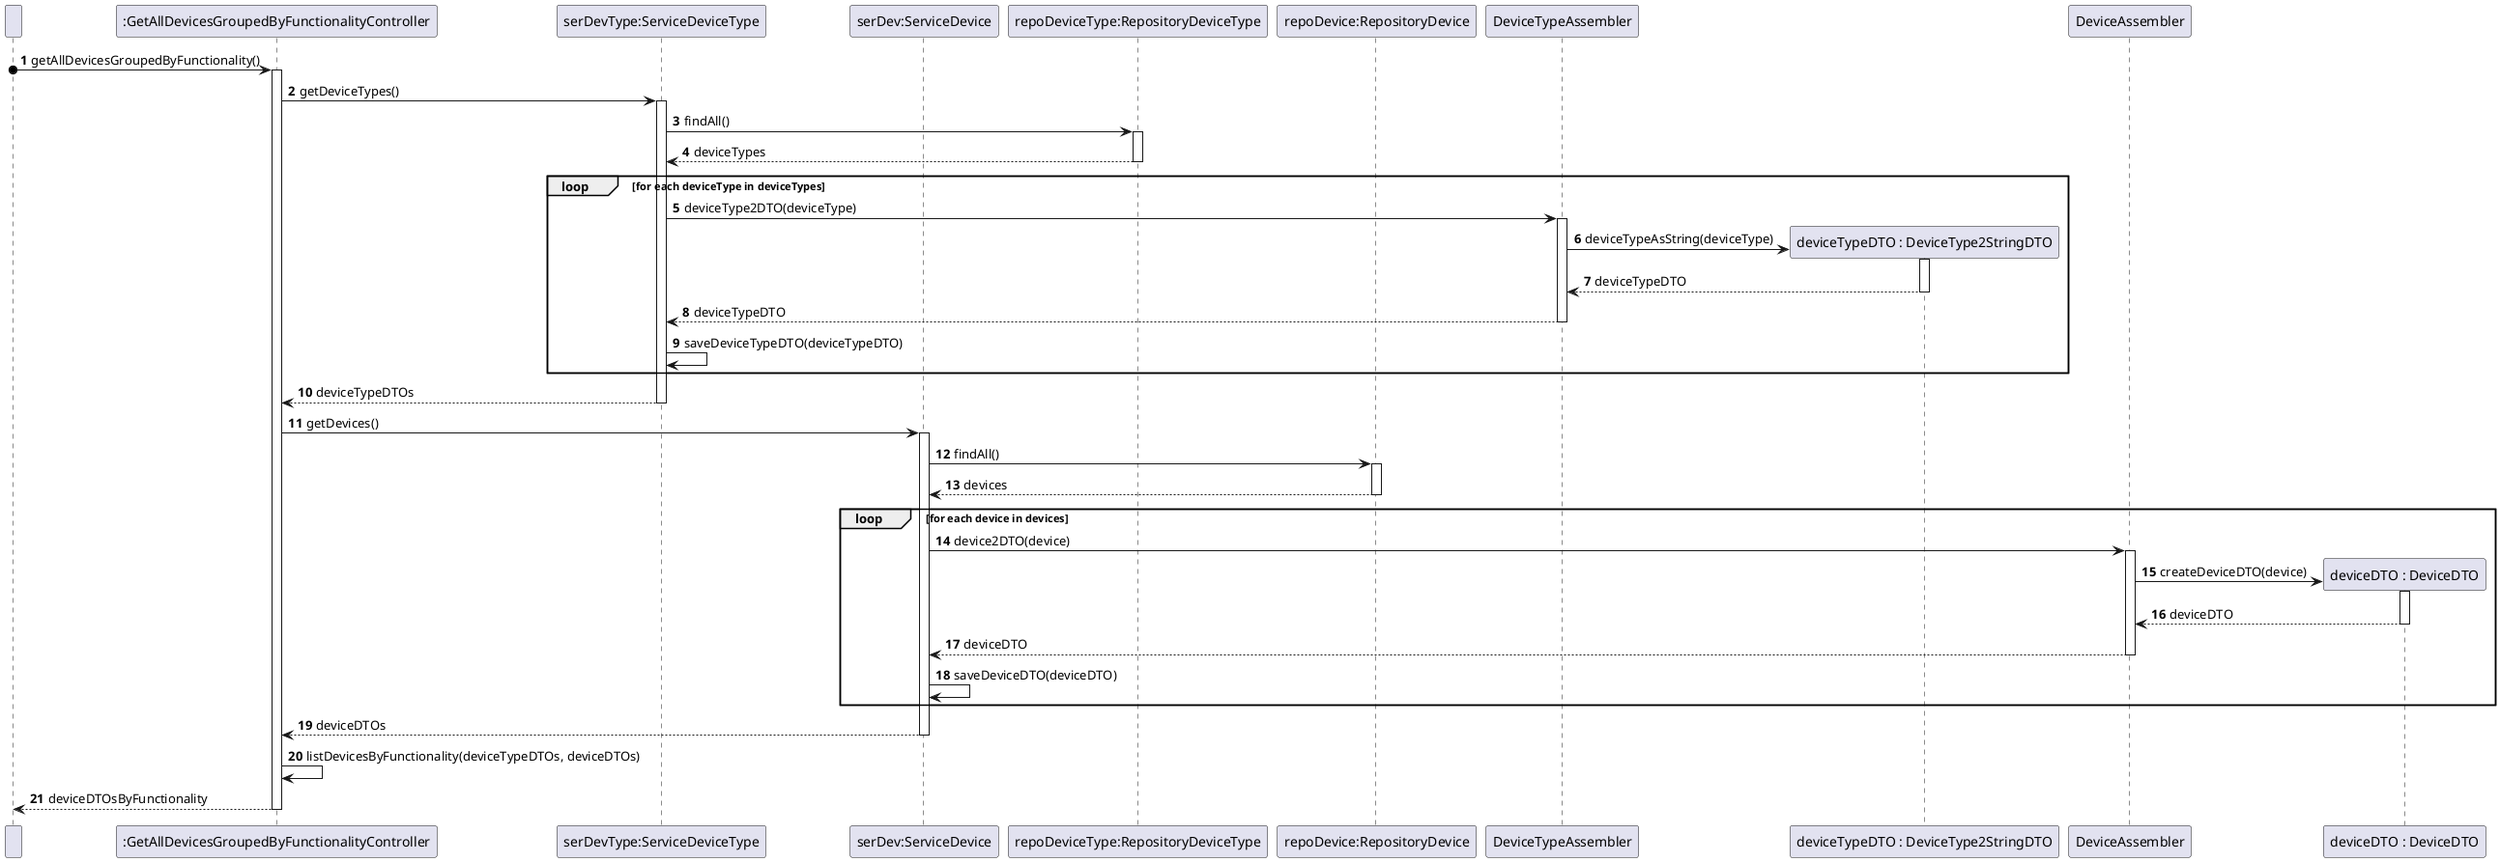 @startuml
'https://plantuml.com/sequence-diagram

participant " " as User

participant ":GetAllDevicesGroupedByFunctionalityController" as GetAllDevicesGroupedByFunctionalityController

participant "serDevType:ServiceDeviceType" as ServiceDeviceType

participant "serDev:ServiceDevice" as ServiceDevice

participant "repoDeviceType:RepositoryDeviceType" as RepositoryDeviceType

participant "repoDevice:RepositoryDevice" as RepositoryDevice

participant "DeviceTypeAssembler" as DeviceTypeAssembler

participant "deviceTypeDTO : DeviceType2StringDTO" as DeviceType2StringDTO

participant "DeviceAssembler" as DeviceAssembler

participant "deviceDTO : DeviceDTO" as DeviceDTO


autonumber

User o-> GetAllDevicesGroupedByFunctionalityController: getAllDevicesGroupedByFunctionality()

activate GetAllDevicesGroupedByFunctionalityController

GetAllDevicesGroupedByFunctionalityController -> ServiceDeviceType: getDeviceTypes()

activate ServiceDeviceType

ServiceDeviceType -> RepositoryDeviceType: findAll()

activate RepositoryDeviceType

RepositoryDeviceType --> ServiceDeviceType: deviceTypes

deactivate RepositoryDeviceType

loop for each deviceType in deviceTypes
    ServiceDeviceType -> DeviceTypeAssembler: deviceType2DTO(deviceType)

    activate DeviceTypeAssembler
    create DeviceType2StringDTO
    DeviceTypeAssembler -> DeviceType2StringDTO: deviceTypeAsString(deviceType)

    activate DeviceType2StringDTO

    DeviceType2StringDTO --> DeviceTypeAssembler: deviceTypeDTO

    deactivate DeviceType2StringDTO

    DeviceTypeAssembler --> ServiceDeviceType: deviceTypeDTO

    deactivate DeviceTypeAssembler

    ServiceDeviceType -> ServiceDeviceType: saveDeviceTypeDTO(deviceTypeDTO)

end

ServiceDeviceType --> GetAllDevicesGroupedByFunctionalityController : deviceTypeDTOs

deactivate ServiceDeviceType



GetAllDevicesGroupedByFunctionalityController -> ServiceDevice : getDevices()

activate ServiceDevice

ServiceDevice -> RepositoryDevice: findAll()

activate RepositoryDevice

RepositoryDevice --> ServiceDevice: devices

deactivate RepositoryDevice

loop for each device in devices
    ServiceDevice -> DeviceAssembler: device2DTO(device)

    activate DeviceAssembler
    create DeviceDTO
    DeviceAssembler -> DeviceDTO: createDeviceDTO(device)

    activate DeviceDTO

    DeviceDTO --> DeviceAssembler: deviceDTO

    deactivate DeviceDTO

    DeviceAssembler --> ServiceDevice: deviceDTO

    deactivate DeviceAssembler

    ServiceDevice -> ServiceDevice: saveDeviceDTO(deviceDTO)

end

ServiceDevice --> GetAllDevicesGroupedByFunctionalityController: deviceDTOs

deactivate ServiceDevice

GetAllDevicesGroupedByFunctionalityController -> GetAllDevicesGroupedByFunctionalityController: listDevicesByFunctionality(deviceTypeDTOs, deviceDTOs)

GetAllDevicesGroupedByFunctionalityController --> User: deviceDTOsByFunctionality

deactivate GetAllDevicesGroupedByFunctionalityController

@enduml